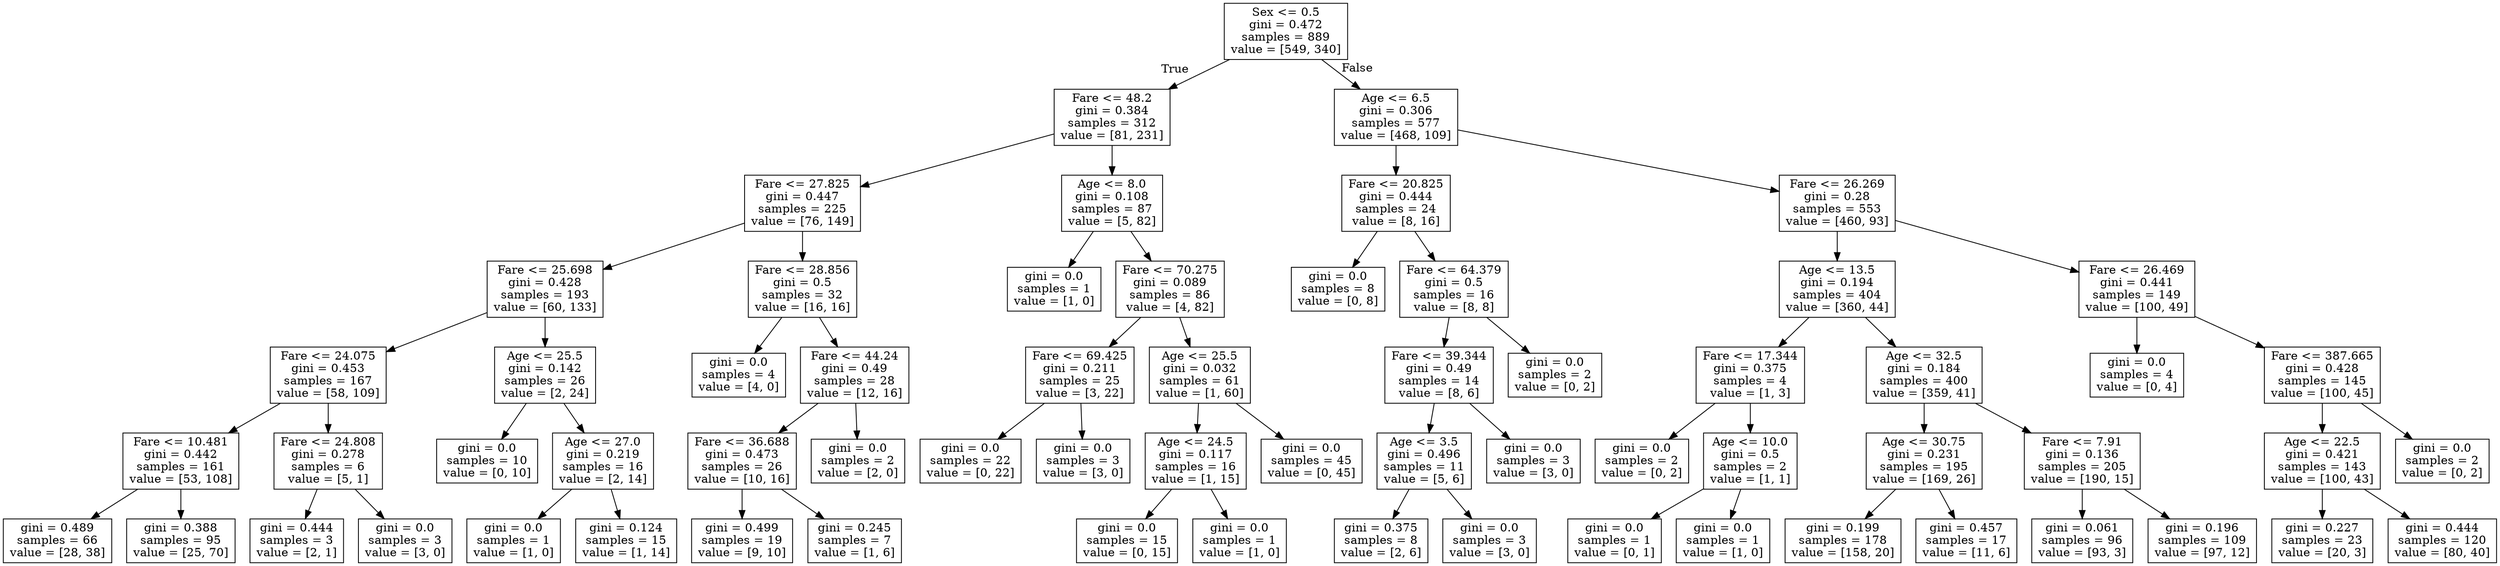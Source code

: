 digraph Tree {
node [shape=box] ;
0 [label="Sex <= 0.5\ngini = 0.472\nsamples = 889\nvalue = [549, 340]"] ;
1 [label="Fare <= 48.2\ngini = 0.384\nsamples = 312\nvalue = [81, 231]"] ;
0 -> 1 [labeldistance=2.5, labelangle=45, headlabel="True"] ;
2 [label="Fare <= 27.825\ngini = 0.447\nsamples = 225\nvalue = [76, 149]"] ;
1 -> 2 ;
3 [label="Fare <= 25.698\ngini = 0.428\nsamples = 193\nvalue = [60, 133]"] ;
2 -> 3 ;
4 [label="Fare <= 24.075\ngini = 0.453\nsamples = 167\nvalue = [58, 109]"] ;
3 -> 4 ;
5 [label="Fare <= 10.481\ngini = 0.442\nsamples = 161\nvalue = [53, 108]"] ;
4 -> 5 ;
6 [label="gini = 0.489\nsamples = 66\nvalue = [28, 38]"] ;
5 -> 6 ;
7 [label="gini = 0.388\nsamples = 95\nvalue = [25, 70]"] ;
5 -> 7 ;
8 [label="Fare <= 24.808\ngini = 0.278\nsamples = 6\nvalue = [5, 1]"] ;
4 -> 8 ;
9 [label="gini = 0.444\nsamples = 3\nvalue = [2, 1]"] ;
8 -> 9 ;
10 [label="gini = 0.0\nsamples = 3\nvalue = [3, 0]"] ;
8 -> 10 ;
11 [label="Age <= 25.5\ngini = 0.142\nsamples = 26\nvalue = [2, 24]"] ;
3 -> 11 ;
12 [label="gini = 0.0\nsamples = 10\nvalue = [0, 10]"] ;
11 -> 12 ;
13 [label="Age <= 27.0\ngini = 0.219\nsamples = 16\nvalue = [2, 14]"] ;
11 -> 13 ;
14 [label="gini = 0.0\nsamples = 1\nvalue = [1, 0]"] ;
13 -> 14 ;
15 [label="gini = 0.124\nsamples = 15\nvalue = [1, 14]"] ;
13 -> 15 ;
16 [label="Fare <= 28.856\ngini = 0.5\nsamples = 32\nvalue = [16, 16]"] ;
2 -> 16 ;
17 [label="gini = 0.0\nsamples = 4\nvalue = [4, 0]"] ;
16 -> 17 ;
18 [label="Fare <= 44.24\ngini = 0.49\nsamples = 28\nvalue = [12, 16]"] ;
16 -> 18 ;
19 [label="Fare <= 36.688\ngini = 0.473\nsamples = 26\nvalue = [10, 16]"] ;
18 -> 19 ;
20 [label="gini = 0.499\nsamples = 19\nvalue = [9, 10]"] ;
19 -> 20 ;
21 [label="gini = 0.245\nsamples = 7\nvalue = [1, 6]"] ;
19 -> 21 ;
22 [label="gini = 0.0\nsamples = 2\nvalue = [2, 0]"] ;
18 -> 22 ;
23 [label="Age <= 8.0\ngini = 0.108\nsamples = 87\nvalue = [5, 82]"] ;
1 -> 23 ;
24 [label="gini = 0.0\nsamples = 1\nvalue = [1, 0]"] ;
23 -> 24 ;
25 [label="Fare <= 70.275\ngini = 0.089\nsamples = 86\nvalue = [4, 82]"] ;
23 -> 25 ;
26 [label="Fare <= 69.425\ngini = 0.211\nsamples = 25\nvalue = [3, 22]"] ;
25 -> 26 ;
27 [label="gini = 0.0\nsamples = 22\nvalue = [0, 22]"] ;
26 -> 27 ;
28 [label="gini = 0.0\nsamples = 3\nvalue = [3, 0]"] ;
26 -> 28 ;
29 [label="Age <= 25.5\ngini = 0.032\nsamples = 61\nvalue = [1, 60]"] ;
25 -> 29 ;
30 [label="Age <= 24.5\ngini = 0.117\nsamples = 16\nvalue = [1, 15]"] ;
29 -> 30 ;
31 [label="gini = 0.0\nsamples = 15\nvalue = [0, 15]"] ;
30 -> 31 ;
32 [label="gini = 0.0\nsamples = 1\nvalue = [1, 0]"] ;
30 -> 32 ;
33 [label="gini = 0.0\nsamples = 45\nvalue = [0, 45]"] ;
29 -> 33 ;
34 [label="Age <= 6.5\ngini = 0.306\nsamples = 577\nvalue = [468, 109]"] ;
0 -> 34 [labeldistance=2.5, labelangle=-45, headlabel="False"] ;
35 [label="Fare <= 20.825\ngini = 0.444\nsamples = 24\nvalue = [8, 16]"] ;
34 -> 35 ;
36 [label="gini = 0.0\nsamples = 8\nvalue = [0, 8]"] ;
35 -> 36 ;
37 [label="Fare <= 64.379\ngini = 0.5\nsamples = 16\nvalue = [8, 8]"] ;
35 -> 37 ;
38 [label="Fare <= 39.344\ngini = 0.49\nsamples = 14\nvalue = [8, 6]"] ;
37 -> 38 ;
39 [label="Age <= 3.5\ngini = 0.496\nsamples = 11\nvalue = [5, 6]"] ;
38 -> 39 ;
40 [label="gini = 0.375\nsamples = 8\nvalue = [2, 6]"] ;
39 -> 40 ;
41 [label="gini = 0.0\nsamples = 3\nvalue = [3, 0]"] ;
39 -> 41 ;
42 [label="gini = 0.0\nsamples = 3\nvalue = [3, 0]"] ;
38 -> 42 ;
43 [label="gini = 0.0\nsamples = 2\nvalue = [0, 2]"] ;
37 -> 43 ;
44 [label="Fare <= 26.269\ngini = 0.28\nsamples = 553\nvalue = [460, 93]"] ;
34 -> 44 ;
45 [label="Age <= 13.5\ngini = 0.194\nsamples = 404\nvalue = [360, 44]"] ;
44 -> 45 ;
46 [label="Fare <= 17.344\ngini = 0.375\nsamples = 4\nvalue = [1, 3]"] ;
45 -> 46 ;
47 [label="gini = 0.0\nsamples = 2\nvalue = [0, 2]"] ;
46 -> 47 ;
48 [label="Age <= 10.0\ngini = 0.5\nsamples = 2\nvalue = [1, 1]"] ;
46 -> 48 ;
49 [label="gini = 0.0\nsamples = 1\nvalue = [0, 1]"] ;
48 -> 49 ;
50 [label="gini = 0.0\nsamples = 1\nvalue = [1, 0]"] ;
48 -> 50 ;
51 [label="Age <= 32.5\ngini = 0.184\nsamples = 400\nvalue = [359, 41]"] ;
45 -> 51 ;
52 [label="Age <= 30.75\ngini = 0.231\nsamples = 195\nvalue = [169, 26]"] ;
51 -> 52 ;
53 [label="gini = 0.199\nsamples = 178\nvalue = [158, 20]"] ;
52 -> 53 ;
54 [label="gini = 0.457\nsamples = 17\nvalue = [11, 6]"] ;
52 -> 54 ;
55 [label="Fare <= 7.91\ngini = 0.136\nsamples = 205\nvalue = [190, 15]"] ;
51 -> 55 ;
56 [label="gini = 0.061\nsamples = 96\nvalue = [93, 3]"] ;
55 -> 56 ;
57 [label="gini = 0.196\nsamples = 109\nvalue = [97, 12]"] ;
55 -> 57 ;
58 [label="Fare <= 26.469\ngini = 0.441\nsamples = 149\nvalue = [100, 49]"] ;
44 -> 58 ;
59 [label="gini = 0.0\nsamples = 4\nvalue = [0, 4]"] ;
58 -> 59 ;
60 [label="Fare <= 387.665\ngini = 0.428\nsamples = 145\nvalue = [100, 45]"] ;
58 -> 60 ;
61 [label="Age <= 22.5\ngini = 0.421\nsamples = 143\nvalue = [100, 43]"] ;
60 -> 61 ;
62 [label="gini = 0.227\nsamples = 23\nvalue = [20, 3]"] ;
61 -> 62 ;
63 [label="gini = 0.444\nsamples = 120\nvalue = [80, 40]"] ;
61 -> 63 ;
64 [label="gini = 0.0\nsamples = 2\nvalue = [0, 2]"] ;
60 -> 64 ;
}